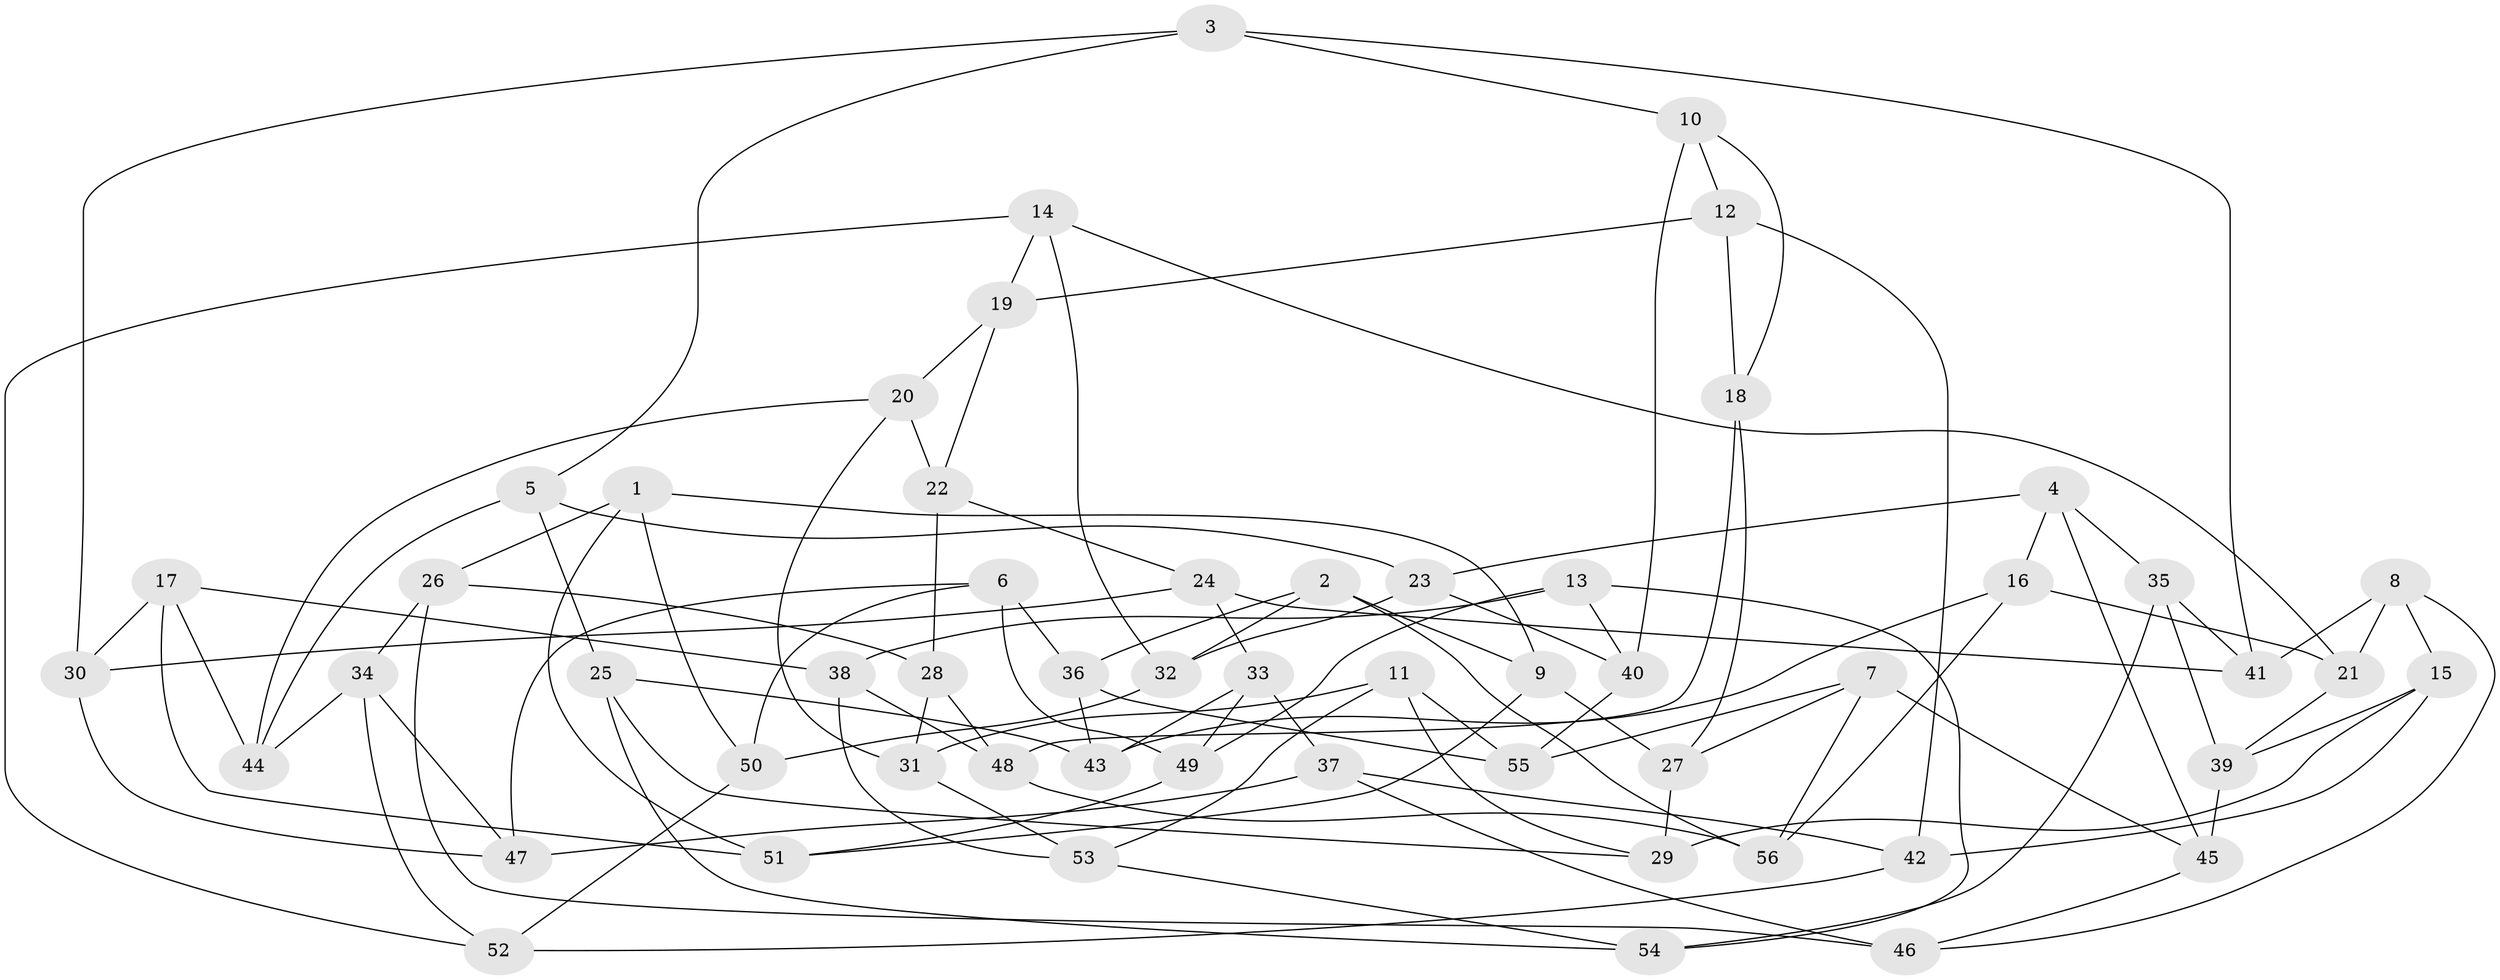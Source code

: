 // Generated by graph-tools (version 1.1) at 2025/03/03/09/25 03:03:00]
// undirected, 56 vertices, 112 edges
graph export_dot {
graph [start="1"]
  node [color=gray90,style=filled];
  1;
  2;
  3;
  4;
  5;
  6;
  7;
  8;
  9;
  10;
  11;
  12;
  13;
  14;
  15;
  16;
  17;
  18;
  19;
  20;
  21;
  22;
  23;
  24;
  25;
  26;
  27;
  28;
  29;
  30;
  31;
  32;
  33;
  34;
  35;
  36;
  37;
  38;
  39;
  40;
  41;
  42;
  43;
  44;
  45;
  46;
  47;
  48;
  49;
  50;
  51;
  52;
  53;
  54;
  55;
  56;
  1 -- 50;
  1 -- 26;
  1 -- 9;
  1 -- 51;
  2 -- 56;
  2 -- 32;
  2 -- 9;
  2 -- 36;
  3 -- 41;
  3 -- 30;
  3 -- 5;
  3 -- 10;
  4 -- 35;
  4 -- 23;
  4 -- 45;
  4 -- 16;
  5 -- 25;
  5 -- 44;
  5 -- 23;
  6 -- 49;
  6 -- 36;
  6 -- 50;
  6 -- 47;
  7 -- 55;
  7 -- 56;
  7 -- 27;
  7 -- 45;
  8 -- 21;
  8 -- 46;
  8 -- 15;
  8 -- 41;
  9 -- 51;
  9 -- 27;
  10 -- 18;
  10 -- 40;
  10 -- 12;
  11 -- 31;
  11 -- 53;
  11 -- 29;
  11 -- 55;
  12 -- 42;
  12 -- 19;
  12 -- 18;
  13 -- 40;
  13 -- 49;
  13 -- 54;
  13 -- 38;
  14 -- 52;
  14 -- 19;
  14 -- 21;
  14 -- 32;
  15 -- 29;
  15 -- 39;
  15 -- 42;
  16 -- 21;
  16 -- 56;
  16 -- 43;
  17 -- 44;
  17 -- 51;
  17 -- 30;
  17 -- 38;
  18 -- 48;
  18 -- 27;
  19 -- 22;
  19 -- 20;
  20 -- 22;
  20 -- 31;
  20 -- 44;
  21 -- 39;
  22 -- 24;
  22 -- 28;
  23 -- 40;
  23 -- 32;
  24 -- 33;
  24 -- 30;
  24 -- 41;
  25 -- 54;
  25 -- 43;
  25 -- 29;
  26 -- 34;
  26 -- 28;
  26 -- 46;
  27 -- 29;
  28 -- 48;
  28 -- 31;
  30 -- 47;
  31 -- 53;
  32 -- 50;
  33 -- 37;
  33 -- 43;
  33 -- 49;
  34 -- 52;
  34 -- 44;
  34 -- 47;
  35 -- 54;
  35 -- 41;
  35 -- 39;
  36 -- 43;
  36 -- 55;
  37 -- 47;
  37 -- 46;
  37 -- 42;
  38 -- 48;
  38 -- 53;
  39 -- 45;
  40 -- 55;
  42 -- 52;
  45 -- 46;
  48 -- 56;
  49 -- 51;
  50 -- 52;
  53 -- 54;
}
